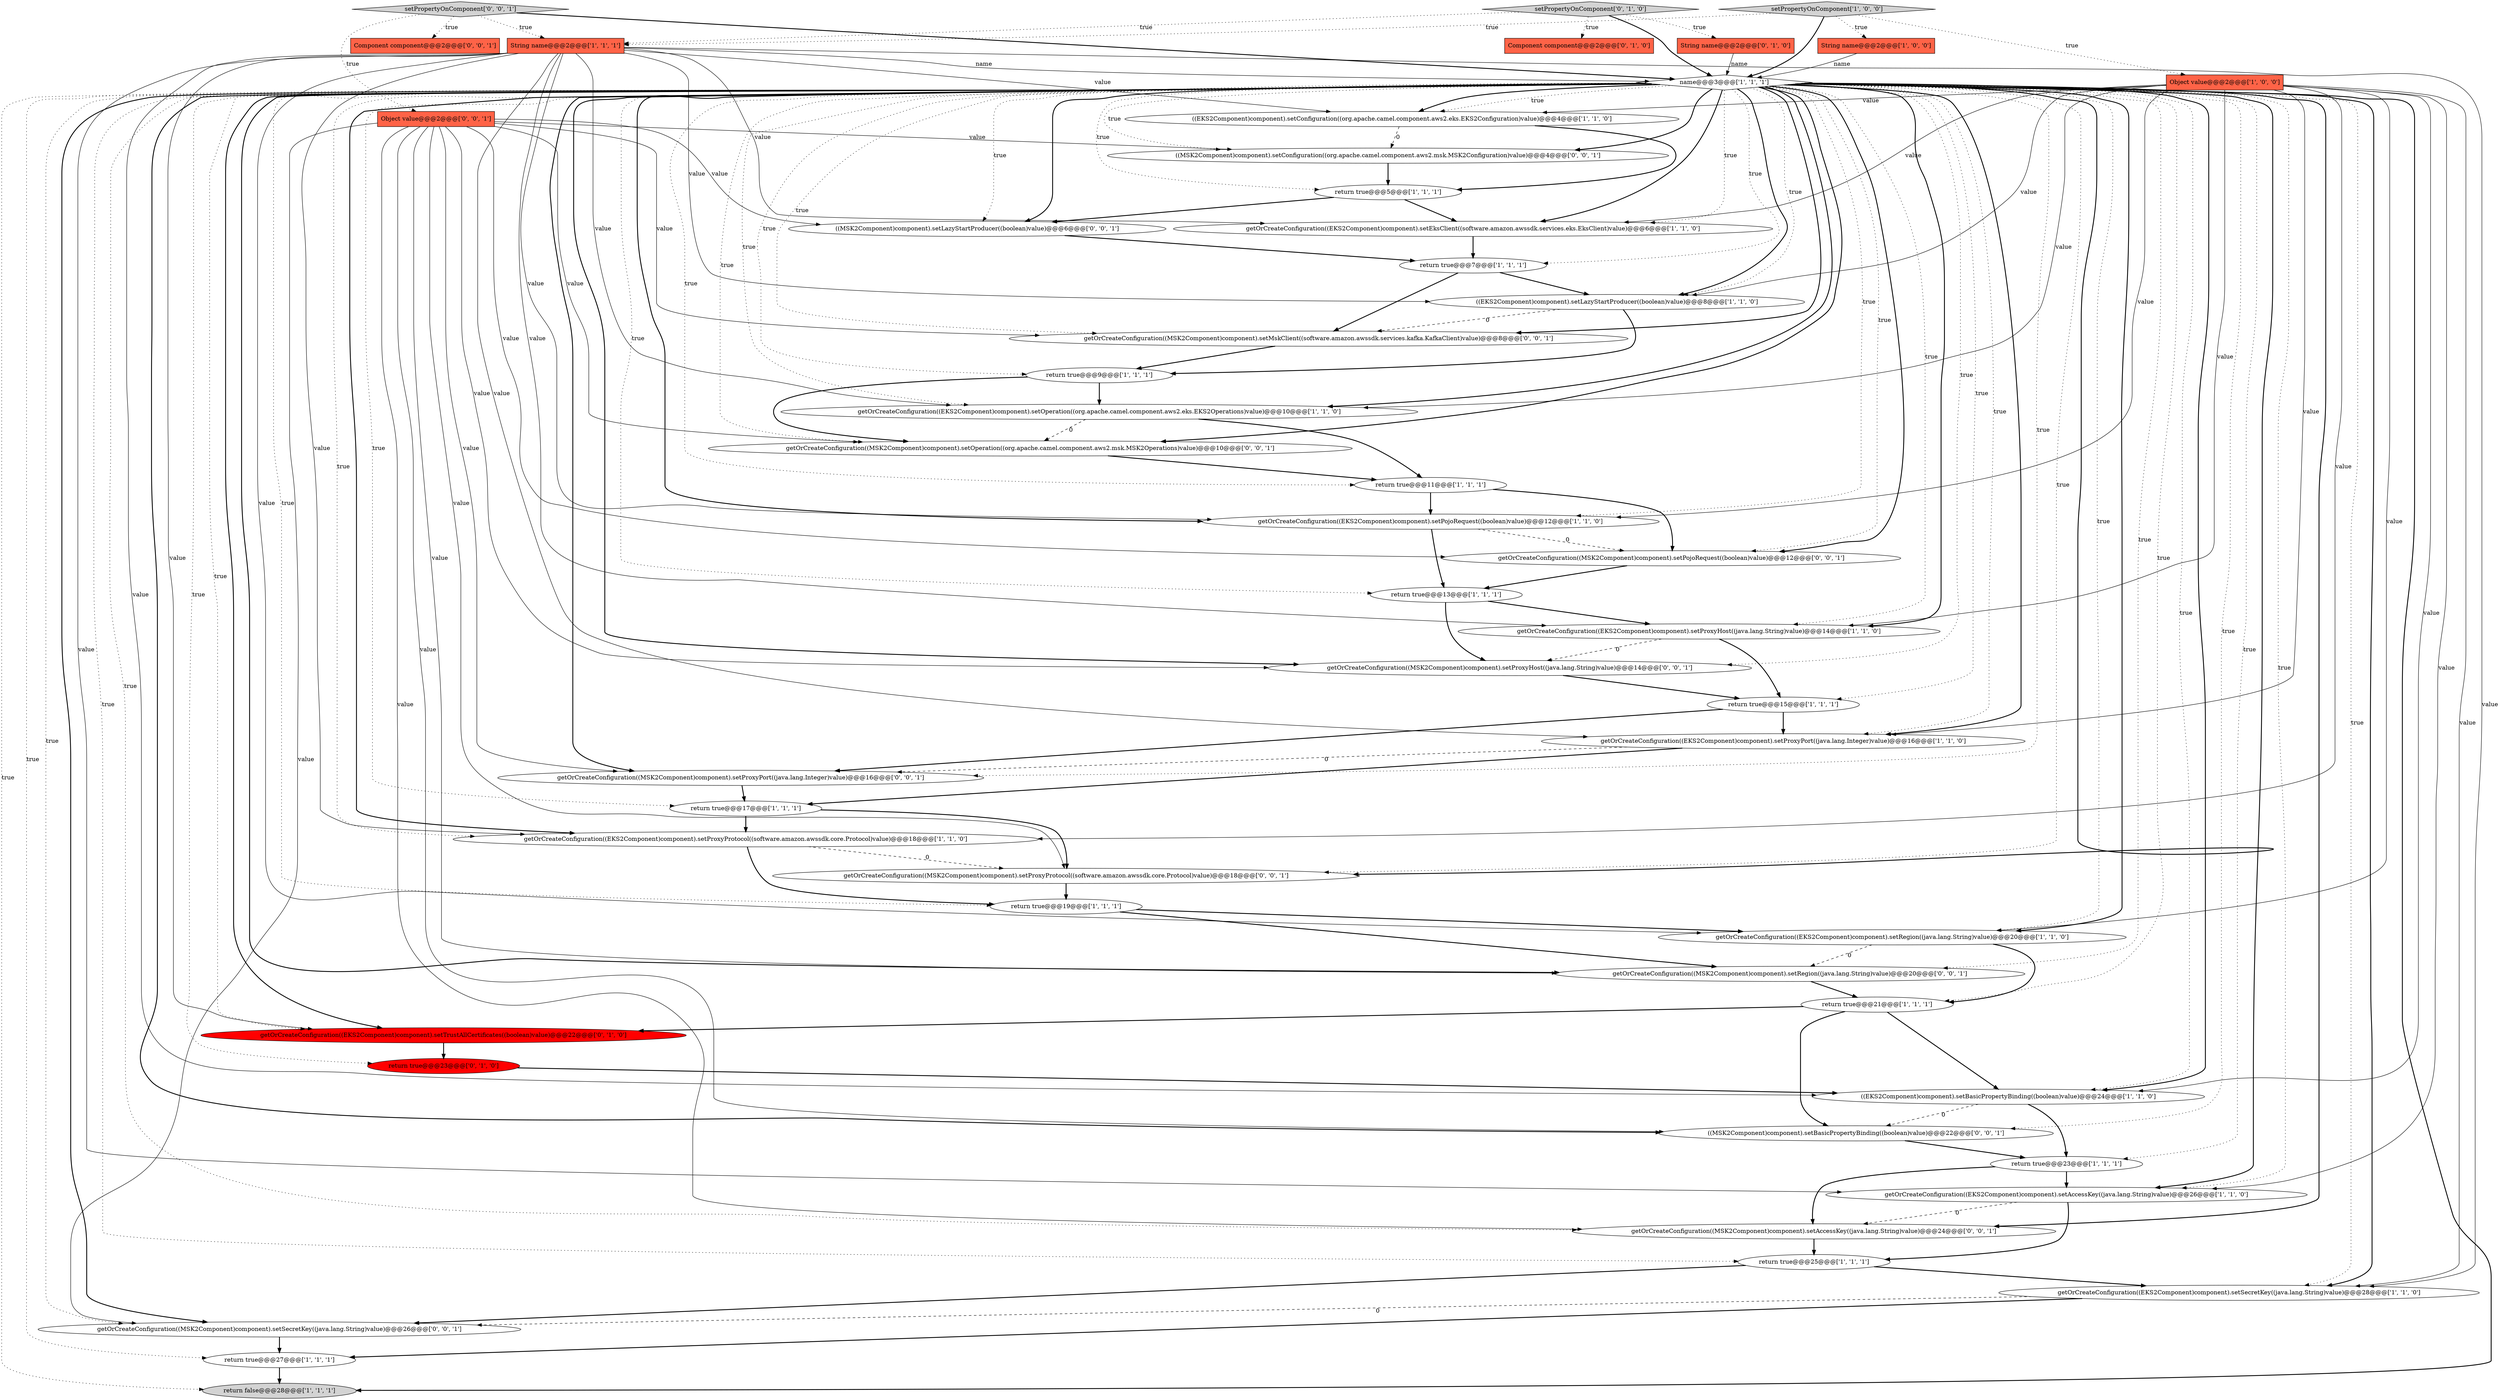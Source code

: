 digraph {
0 [style = filled, label = "name@@@3@@@['1', '1', '1']", fillcolor = white, shape = diamond image = "AAA0AAABBB1BBB"];
13 [style = filled, label = "return true@@@13@@@['1', '1', '1']", fillcolor = white, shape = ellipse image = "AAA0AAABBB1BBB"];
1 [style = filled, label = "((EKS2Component)component).setLazyStartProducer((boolean)value)@@@8@@@['1', '1', '0']", fillcolor = white, shape = ellipse image = "AAA0AAABBB1BBB"];
10 [style = filled, label = "getOrCreateConfiguration((EKS2Component)component).setProxyPort((java.lang.Integer)value)@@@16@@@['1', '1', '0']", fillcolor = white, shape = ellipse image = "AAA0AAABBB1BBB"];
31 [style = filled, label = "return true@@@23@@@['0', '1', '0']", fillcolor = red, shape = ellipse image = "AAA1AAABBB2BBB"];
25 [style = filled, label = "return true@@@5@@@['1', '1', '1']", fillcolor = white, shape = ellipse image = "AAA0AAABBB1BBB"];
48 [style = filled, label = "getOrCreateConfiguration((MSK2Component)component).setProxyHost((java.lang.String)value)@@@14@@@['0', '0', '1']", fillcolor = white, shape = ellipse image = "AAA0AAABBB3BBB"];
3 [style = filled, label = "getOrCreateConfiguration((EKS2Component)component).setPojoRequest((boolean)value)@@@12@@@['1', '1', '0']", fillcolor = white, shape = ellipse image = "AAA0AAABBB1BBB"];
27 [style = filled, label = "getOrCreateConfiguration((EKS2Component)component).setProxyHost((java.lang.String)value)@@@14@@@['1', '1', '0']", fillcolor = white, shape = ellipse image = "AAA0AAABBB1BBB"];
20 [style = filled, label = "return true@@@15@@@['1', '1', '1']", fillcolor = white, shape = ellipse image = "AAA0AAABBB1BBB"];
43 [style = filled, label = "((MSK2Component)component).setLazyStartProducer((boolean)value)@@@6@@@['0', '0', '1']", fillcolor = white, shape = ellipse image = "AAA0AAABBB3BBB"];
34 [style = filled, label = "getOrCreateConfiguration((EKS2Component)component).setTrustAllCertificates((boolean)value)@@@22@@@['0', '1', '0']", fillcolor = red, shape = ellipse image = "AAA1AAABBB2BBB"];
9 [style = filled, label = "Object value@@@2@@@['1', '0', '0']", fillcolor = tomato, shape = box image = "AAA0AAABBB1BBB"];
32 [style = filled, label = "Component component@@@2@@@['0', '1', '0']", fillcolor = tomato, shape = box image = "AAA0AAABBB2BBB"];
26 [style = filled, label = "return true@@@7@@@['1', '1', '1']", fillcolor = white, shape = ellipse image = "AAA0AAABBB1BBB"];
5 [style = filled, label = "return true@@@17@@@['1', '1', '1']", fillcolor = white, shape = ellipse image = "AAA0AAABBB1BBB"];
47 [style = filled, label = "Component component@@@2@@@['0', '0', '1']", fillcolor = tomato, shape = box image = "AAA0AAABBB3BBB"];
16 [style = filled, label = "return true@@@21@@@['1', '1', '1']", fillcolor = white, shape = ellipse image = "AAA0AAABBB1BBB"];
23 [style = filled, label = "((EKS2Component)component).setConfiguration((org.apache.camel.component.aws2.eks.EKS2Configuration)value)@@@4@@@['1', '1', '0']", fillcolor = white, shape = ellipse image = "AAA0AAABBB1BBB"];
4 [style = filled, label = "((EKS2Component)component).setBasicPropertyBinding((boolean)value)@@@24@@@['1', '1', '0']", fillcolor = white, shape = ellipse image = "AAA0AAABBB1BBB"];
28 [style = filled, label = "setPropertyOnComponent['1', '0', '0']", fillcolor = lightgray, shape = diamond image = "AAA0AAABBB1BBB"];
49 [style = filled, label = "((MSK2Component)component).setConfiguration((org.apache.camel.component.aws2.msk.MSK2Configuration)value)@@@4@@@['0', '0', '1']", fillcolor = white, shape = ellipse image = "AAA0AAABBB3BBB"];
36 [style = filled, label = "Object value@@@2@@@['0', '0', '1']", fillcolor = tomato, shape = box image = "AAA0AAABBB3BBB"];
2 [style = filled, label = "return false@@@28@@@['1', '1', '1']", fillcolor = lightgray, shape = ellipse image = "AAA0AAABBB1BBB"];
15 [style = filled, label = "return true@@@19@@@['1', '1', '1']", fillcolor = white, shape = ellipse image = "AAA0AAABBB1BBB"];
46 [style = filled, label = "getOrCreateConfiguration((MSK2Component)component).setMskClient((software.amazon.awssdk.services.kafka.KafkaClient)value)@@@8@@@['0', '0', '1']", fillcolor = white, shape = ellipse image = "AAA0AAABBB3BBB"];
14 [style = filled, label = "return true@@@23@@@['1', '1', '1']", fillcolor = white, shape = ellipse image = "AAA0AAABBB1BBB"];
38 [style = filled, label = "getOrCreateConfiguration((MSK2Component)component).setProxyProtocol((software.amazon.awssdk.core.Protocol)value)@@@18@@@['0', '0', '1']", fillcolor = white, shape = ellipse image = "AAA0AAABBB3BBB"];
30 [style = filled, label = "setPropertyOnComponent['0', '1', '0']", fillcolor = lightgray, shape = diamond image = "AAA0AAABBB2BBB"];
6 [style = filled, label = "return true@@@11@@@['1', '1', '1']", fillcolor = white, shape = ellipse image = "AAA0AAABBB1BBB"];
33 [style = filled, label = "String name@@@2@@@['0', '1', '0']", fillcolor = tomato, shape = box image = "AAA0AAABBB2BBB"];
17 [style = filled, label = "getOrCreateConfiguration((EKS2Component)component).setAccessKey((java.lang.String)value)@@@26@@@['1', '1', '0']", fillcolor = white, shape = ellipse image = "AAA0AAABBB1BBB"];
8 [style = filled, label = "String name@@@2@@@['1', '0', '0']", fillcolor = tomato, shape = box image = "AAA0AAABBB1BBB"];
29 [style = filled, label = "String name@@@2@@@['1', '1', '1']", fillcolor = tomato, shape = box image = "AAA0AAABBB1BBB"];
21 [style = filled, label = "getOrCreateConfiguration((EKS2Component)component).setOperation((org.apache.camel.component.aws2.eks.EKS2Operations)value)@@@10@@@['1', '1', '0']", fillcolor = white, shape = ellipse image = "AAA0AAABBB1BBB"];
11 [style = filled, label = "getOrCreateConfiguration((EKS2Component)component).setSecretKey((java.lang.String)value)@@@28@@@['1', '1', '0']", fillcolor = white, shape = ellipse image = "AAA0AAABBB1BBB"];
41 [style = filled, label = "setPropertyOnComponent['0', '0', '1']", fillcolor = lightgray, shape = diamond image = "AAA0AAABBB3BBB"];
22 [style = filled, label = "return true@@@25@@@['1', '1', '1']", fillcolor = white, shape = ellipse image = "AAA0AAABBB1BBB"];
7 [style = filled, label = "getOrCreateConfiguration((EKS2Component)component).setRegion((java.lang.String)value)@@@20@@@['1', '1', '0']", fillcolor = white, shape = ellipse image = "AAA0AAABBB1BBB"];
12 [style = filled, label = "getOrCreateConfiguration((EKS2Component)component).setEksClient((software.amazon.awssdk.services.eks.EksClient)value)@@@6@@@['1', '1', '0']", fillcolor = white, shape = ellipse image = "AAA0AAABBB1BBB"];
19 [style = filled, label = "return true@@@27@@@['1', '1', '1']", fillcolor = white, shape = ellipse image = "AAA0AAABBB1BBB"];
45 [style = filled, label = "getOrCreateConfiguration((MSK2Component)component).setProxyPort((java.lang.Integer)value)@@@16@@@['0', '0', '1']", fillcolor = white, shape = ellipse image = "AAA0AAABBB3BBB"];
35 [style = filled, label = "getOrCreateConfiguration((MSK2Component)component).setAccessKey((java.lang.String)value)@@@24@@@['0', '0', '1']", fillcolor = white, shape = ellipse image = "AAA0AAABBB3BBB"];
37 [style = filled, label = "getOrCreateConfiguration((MSK2Component)component).setOperation((org.apache.camel.component.aws2.msk.MSK2Operations)value)@@@10@@@['0', '0', '1']", fillcolor = white, shape = ellipse image = "AAA0AAABBB3BBB"];
24 [style = filled, label = "getOrCreateConfiguration((EKS2Component)component).setProxyProtocol((software.amazon.awssdk.core.Protocol)value)@@@18@@@['1', '1', '0']", fillcolor = white, shape = ellipse image = "AAA0AAABBB1BBB"];
18 [style = filled, label = "return true@@@9@@@['1', '1', '1']", fillcolor = white, shape = ellipse image = "AAA0AAABBB1BBB"];
40 [style = filled, label = "getOrCreateConfiguration((MSK2Component)component).setRegion((java.lang.String)value)@@@20@@@['0', '0', '1']", fillcolor = white, shape = ellipse image = "AAA0AAABBB3BBB"];
42 [style = filled, label = "getOrCreateConfiguration((MSK2Component)component).setSecretKey((java.lang.String)value)@@@26@@@['0', '0', '1']", fillcolor = white, shape = ellipse image = "AAA0AAABBB3BBB"];
44 [style = filled, label = "getOrCreateConfiguration((MSK2Component)component).setPojoRequest((boolean)value)@@@12@@@['0', '0', '1']", fillcolor = white, shape = ellipse image = "AAA0AAABBB3BBB"];
39 [style = filled, label = "((MSK2Component)component).setBasicPropertyBinding((boolean)value)@@@22@@@['0', '0', '1']", fillcolor = white, shape = ellipse image = "AAA0AAABBB3BBB"];
36->45 [style = solid, label="value"];
6->3 [style = bold, label=""];
36->48 [style = solid, label="value"];
9->10 [style = solid, label="value"];
0->12 [style = dotted, label="true"];
41->0 [style = bold, label=""];
36->43 [style = solid, label="value"];
0->5 [style = dotted, label="true"];
33->0 [style = solid, label="name"];
14->35 [style = bold, label=""];
0->46 [style = bold, label=""];
0->19 [style = dotted, label="true"];
17->35 [style = dashed, label="0"];
39->14 [style = bold, label=""];
14->17 [style = bold, label=""];
25->43 [style = bold, label=""];
21->37 [style = dashed, label="0"];
9->11 [style = solid, label="value"];
23->49 [style = dashed, label="0"];
9->3 [style = solid, label="value"];
43->26 [style = bold, label=""];
4->39 [style = dashed, label="0"];
0->6 [style = dotted, label="true"];
0->25 [style = dotted, label="true"];
5->38 [style = bold, label=""];
38->15 [style = bold, label=""];
0->31 [style = dotted, label="true"];
41->36 [style = dotted, label="true"];
28->0 [style = bold, label=""];
41->29 [style = dotted, label="true"];
36->42 [style = solid, label="value"];
40->16 [style = bold, label=""];
0->21 [style = dotted, label="true"];
8->0 [style = solid, label="name"];
9->1 [style = solid, label="value"];
29->10 [style = solid, label="value"];
29->24 [style = solid, label="value"];
0->24 [style = dotted, label="true"];
0->34 [style = dotted, label="true"];
0->24 [style = bold, label=""];
7->16 [style = bold, label=""];
9->21 [style = solid, label="value"];
0->40 [style = bold, label=""];
0->3 [style = dotted, label="true"];
0->11 [style = dotted, label="true"];
20->45 [style = bold, label=""];
0->7 [style = dotted, label="true"];
42->19 [style = bold, label=""];
30->33 [style = dotted, label="true"];
0->38 [style = dotted, label="true"];
0->3 [style = bold, label=""];
26->46 [style = bold, label=""];
0->46 [style = dotted, label="true"];
23->25 [style = bold, label=""];
0->44 [style = dotted, label="true"];
0->45 [style = dotted, label="true"];
36->46 [style = solid, label="value"];
28->8 [style = dotted, label="true"];
0->10 [style = dotted, label="true"];
0->43 [style = dotted, label="true"];
0->17 [style = bold, label=""];
26->1 [style = bold, label=""];
9->23 [style = solid, label="value"];
29->7 [style = solid, label="value"];
0->42 [style = bold, label=""];
16->34 [style = bold, label=""];
36->37 [style = solid, label="value"];
31->4 [style = bold, label=""];
34->31 [style = bold, label=""];
29->1 [style = solid, label="value"];
0->42 [style = dotted, label="true"];
29->23 [style = solid, label="value"];
0->21 [style = bold, label=""];
19->2 [style = bold, label=""];
36->40 [style = solid, label="value"];
0->38 [style = bold, label=""];
0->7 [style = bold, label=""];
29->21 [style = solid, label="value"];
28->29 [style = dotted, label="true"];
0->34 [style = bold, label=""];
30->29 [style = dotted, label="true"];
49->25 [style = bold, label=""];
0->39 [style = dotted, label="true"];
0->23 [style = bold, label=""];
1->46 [style = dashed, label="0"];
0->37 [style = dotted, label="true"];
28->9 [style = dotted, label="true"];
30->32 [style = dotted, label="true"];
0->48 [style = bold, label=""];
0->14 [style = dotted, label="true"];
16->39 [style = bold, label=""];
0->44 [style = bold, label=""];
11->42 [style = dashed, label="0"];
29->12 [style = solid, label="value"];
0->26 [style = dotted, label="true"];
27->20 [style = bold, label=""];
22->11 [style = bold, label=""];
10->45 [style = dashed, label="0"];
9->7 [style = solid, label="value"];
0->39 [style = bold, label=""];
22->42 [style = bold, label=""];
36->35 [style = solid, label="value"];
0->48 [style = dotted, label="true"];
18->37 [style = bold, label=""];
4->14 [style = bold, label=""];
9->12 [style = solid, label="value"];
29->4 [style = solid, label="value"];
0->18 [style = dotted, label="true"];
0->45 [style = bold, label=""];
36->44 [style = solid, label="value"];
0->12 [style = bold, label=""];
0->4 [style = dotted, label="true"];
0->43 [style = bold, label=""];
0->11 [style = bold, label=""];
13->48 [style = bold, label=""];
9->17 [style = solid, label="value"];
29->3 [style = solid, label="value"];
46->18 [style = bold, label=""];
6->44 [style = bold, label=""];
29->27 [style = solid, label="value"];
36->49 [style = solid, label="value"];
36->39 [style = solid, label="value"];
13->27 [style = bold, label=""];
10->5 [style = bold, label=""];
0->49 [style = bold, label=""];
0->1 [style = bold, label=""];
5->24 [style = bold, label=""];
41->47 [style = dotted, label="true"];
15->40 [style = bold, label=""];
0->23 [style = dotted, label="true"];
30->0 [style = bold, label=""];
0->16 [style = dotted, label="true"];
18->21 [style = bold, label=""];
16->4 [style = bold, label=""];
27->48 [style = dashed, label="0"];
29->34 [style = solid, label="value"];
0->1 [style = dotted, label="true"];
9->4 [style = solid, label="value"];
24->15 [style = bold, label=""];
29->11 [style = solid, label="value"];
7->40 [style = dashed, label="0"];
0->40 [style = dotted, label="true"];
0->13 [style = dotted, label="true"];
15->7 [style = bold, label=""];
0->37 [style = bold, label=""];
29->17 [style = solid, label="value"];
21->6 [style = bold, label=""];
0->27 [style = bold, label=""];
0->15 [style = dotted, label="true"];
35->22 [style = bold, label=""];
0->2 [style = bold, label=""];
29->0 [style = solid, label="name"];
0->35 [style = dotted, label="true"];
0->20 [style = dotted, label="true"];
3->44 [style = dashed, label="0"];
1->18 [style = bold, label=""];
12->26 [style = bold, label=""];
11->19 [style = bold, label=""];
17->22 [style = bold, label=""];
37->6 [style = bold, label=""];
36->38 [style = solid, label="value"];
0->22 [style = dotted, label="true"];
20->10 [style = bold, label=""];
0->49 [style = dotted, label="true"];
0->10 [style = bold, label=""];
25->12 [style = bold, label=""];
0->4 [style = bold, label=""];
9->24 [style = solid, label="value"];
48->20 [style = bold, label=""];
9->27 [style = solid, label="value"];
3->13 [style = bold, label=""];
0->35 [style = bold, label=""];
0->17 [style = dotted, label="true"];
44->13 [style = bold, label=""];
0->2 [style = dotted, label="true"];
0->27 [style = dotted, label="true"];
24->38 [style = dashed, label="0"];
45->5 [style = bold, label=""];
}
